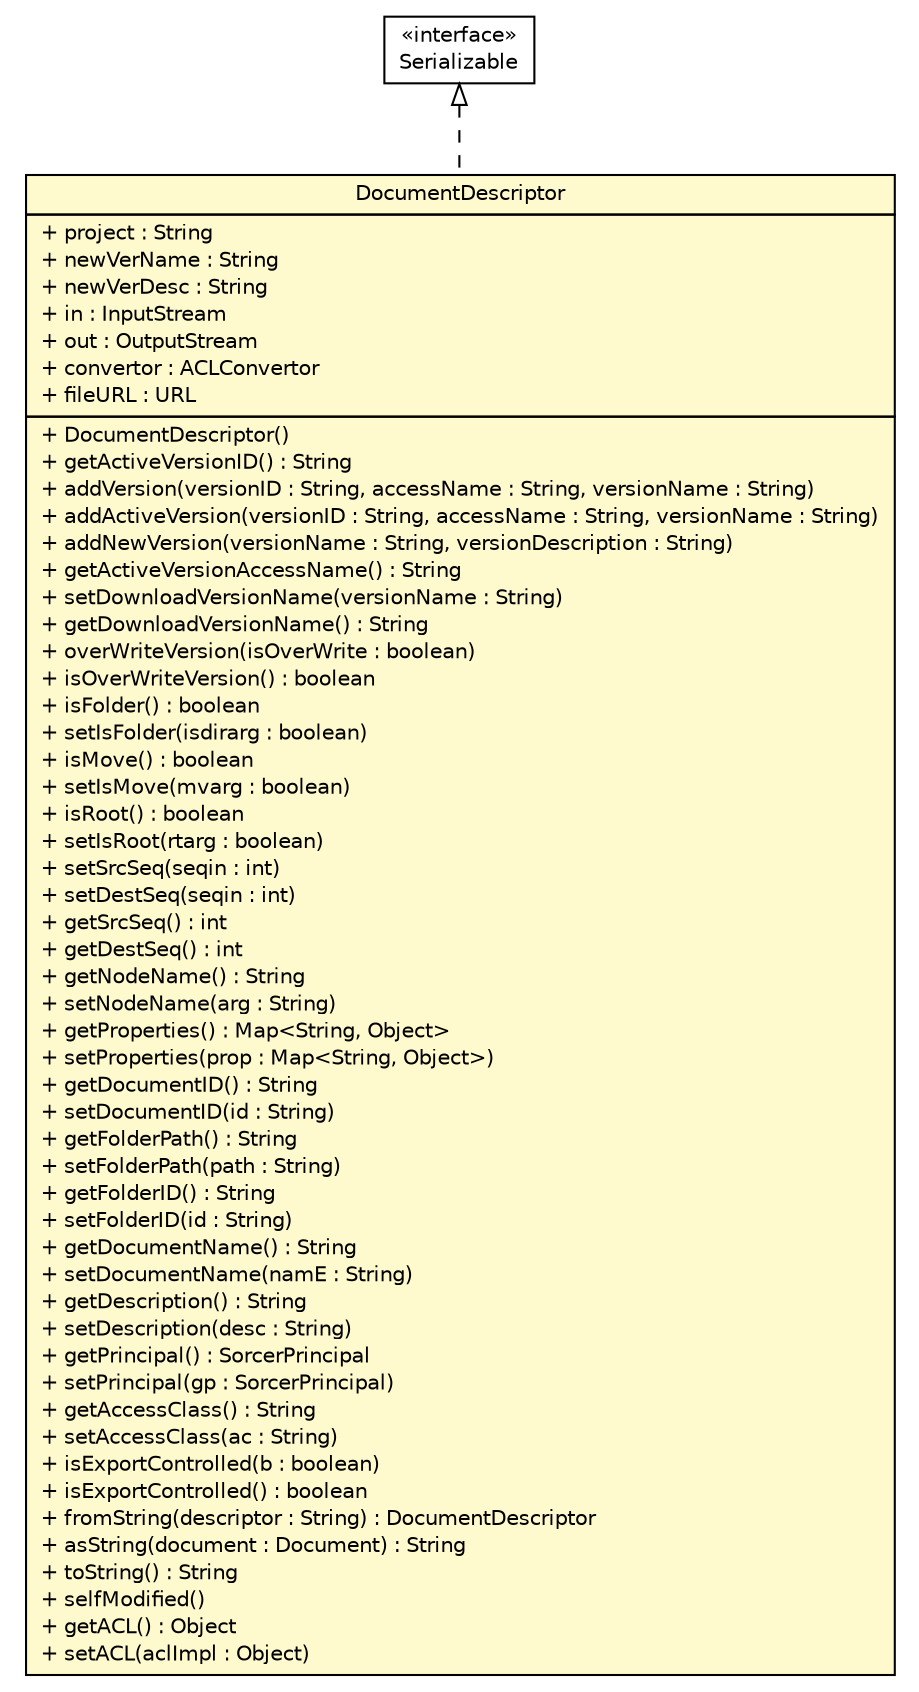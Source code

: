 #!/usr/local/bin/dot
#
# Class diagram 
# Generated by UMLGraph version R5_6 (http://www.umlgraph.org/)
#

digraph G {
	edge [fontname="Helvetica",fontsize=10,labelfontname="Helvetica",labelfontsize=10];
	node [fontname="Helvetica",fontsize=10,shape=plaintext];
	nodesep=0.25;
	ranksep=0.5;
	// sorcer.util.DocumentDescriptor
	c126395 [label=<<table title="sorcer.util.DocumentDescriptor" border="0" cellborder="1" cellspacing="0" cellpadding="2" port="p" bgcolor="lemonChiffon" href="./DocumentDescriptor.html">
		<tr><td><table border="0" cellspacing="0" cellpadding="1">
<tr><td align="center" balign="center"> DocumentDescriptor </td></tr>
		</table></td></tr>
		<tr><td><table border="0" cellspacing="0" cellpadding="1">
<tr><td align="left" balign="left"> + project : String </td></tr>
<tr><td align="left" balign="left"> + newVerName : String </td></tr>
<tr><td align="left" balign="left"> + newVerDesc : String </td></tr>
<tr><td align="left" balign="left"> + in : InputStream </td></tr>
<tr><td align="left" balign="left"> + out : OutputStream </td></tr>
<tr><td align="left" balign="left"> + convertor : ACLConvertor </td></tr>
<tr><td align="left" balign="left"> + fileURL : URL </td></tr>
		</table></td></tr>
		<tr><td><table border="0" cellspacing="0" cellpadding="1">
<tr><td align="left" balign="left"> + DocumentDescriptor() </td></tr>
<tr><td align="left" balign="left"> + getActiveVersionID() : String </td></tr>
<tr><td align="left" balign="left"> + addVersion(versionID : String, accessName : String, versionName : String) </td></tr>
<tr><td align="left" balign="left"> + addActiveVersion(versionID : String, accessName : String, versionName : String) </td></tr>
<tr><td align="left" balign="left"> + addNewVersion(versionName : String, versionDescription : String) </td></tr>
<tr><td align="left" balign="left"> + getActiveVersionAccessName() : String </td></tr>
<tr><td align="left" balign="left"> + setDownloadVersionName(versionName : String) </td></tr>
<tr><td align="left" balign="left"> + getDownloadVersionName() : String </td></tr>
<tr><td align="left" balign="left"> + overWriteVersion(isOverWrite : boolean) </td></tr>
<tr><td align="left" balign="left"> + isOverWriteVersion() : boolean </td></tr>
<tr><td align="left" balign="left"> + isFolder() : boolean </td></tr>
<tr><td align="left" balign="left"> + setIsFolder(isdirarg : boolean) </td></tr>
<tr><td align="left" balign="left"> + isMove() : boolean </td></tr>
<tr><td align="left" balign="left"> + setIsMove(mvarg : boolean) </td></tr>
<tr><td align="left" balign="left"> + isRoot() : boolean </td></tr>
<tr><td align="left" balign="left"> + setIsRoot(rtarg : boolean) </td></tr>
<tr><td align="left" balign="left"> + setSrcSeq(seqin : int) </td></tr>
<tr><td align="left" balign="left"> + setDestSeq(seqin : int) </td></tr>
<tr><td align="left" balign="left"> + getSrcSeq() : int </td></tr>
<tr><td align="left" balign="left"> + getDestSeq() : int </td></tr>
<tr><td align="left" balign="left"> + getNodeName() : String </td></tr>
<tr><td align="left" balign="left"> + setNodeName(arg : String) </td></tr>
<tr><td align="left" balign="left"> + getProperties() : Map&lt;String, Object&gt; </td></tr>
<tr><td align="left" balign="left"> + setProperties(prop : Map&lt;String, Object&gt;) </td></tr>
<tr><td align="left" balign="left"> + getDocumentID() : String </td></tr>
<tr><td align="left" balign="left"> + setDocumentID(id : String) </td></tr>
<tr><td align="left" balign="left"> + getFolderPath() : String </td></tr>
<tr><td align="left" balign="left"> + setFolderPath(path : String) </td></tr>
<tr><td align="left" balign="left"> + getFolderID() : String </td></tr>
<tr><td align="left" balign="left"> + setFolderID(id : String) </td></tr>
<tr><td align="left" balign="left"> + getDocumentName() : String </td></tr>
<tr><td align="left" balign="left"> + setDocumentName(namE : String) </td></tr>
<tr><td align="left" balign="left"> + getDescription() : String </td></tr>
<tr><td align="left" balign="left"> + setDescription(desc : String) </td></tr>
<tr><td align="left" balign="left"> + getPrincipal() : SorcerPrincipal </td></tr>
<tr><td align="left" balign="left"> + setPrincipal(gp : SorcerPrincipal) </td></tr>
<tr><td align="left" balign="left"> + getAccessClass() : String </td></tr>
<tr><td align="left" balign="left"> + setAccessClass(ac : String) </td></tr>
<tr><td align="left" balign="left"> + isExportControlled(b : boolean) </td></tr>
<tr><td align="left" balign="left"> + isExportControlled() : boolean </td></tr>
<tr><td align="left" balign="left"> + fromString(descriptor : String) : DocumentDescriptor </td></tr>
<tr><td align="left" balign="left"> + asString(document : Document) : String </td></tr>
<tr><td align="left" balign="left"> + toString() : String </td></tr>
<tr><td align="left" balign="left"> + selfModified() </td></tr>
<tr><td align="left" balign="left"> + getACL() : Object </td></tr>
<tr><td align="left" balign="left"> + setACL(aclImpl : Object) </td></tr>
		</table></td></tr>
		</table>>, URL="./DocumentDescriptor.html", fontname="Helvetica", fontcolor="black", fontsize=10.0];
	//sorcer.util.DocumentDescriptor implements java.io.Serializable
	c126961:p -> c126395:p [dir=back,arrowtail=empty,style=dashed];
	// java.io.Serializable
	c126961 [label=<<table title="java.io.Serializable" border="0" cellborder="1" cellspacing="0" cellpadding="2" port="p" href="http://docs.oracle.com/javase/7/docs/api/java/io/Serializable.html">
		<tr><td><table border="0" cellspacing="0" cellpadding="1">
<tr><td align="center" balign="center"> &#171;interface&#187; </td></tr>
<tr><td align="center" balign="center"> Serializable </td></tr>
		</table></td></tr>
		</table>>, URL="http://docs.oracle.com/javase/7/docs/api/java/io/Serializable.html", fontname="Helvetica", fontcolor="black", fontsize=10.0];
}

